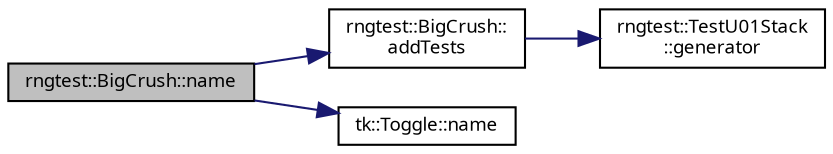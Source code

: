 digraph "rngtest::BigCrush::name"
{
 // INTERACTIVE_SVG=YES
  bgcolor="transparent";
  edge [fontname="sans-serif",fontsize="9",labelfontname="sans-serif",labelfontsize="9"];
  node [fontname="sans-serif",fontsize="9",shape=record];
  rankdir="LR";
  Node1 [label="rngtest::BigCrush::name",height=0.2,width=0.4,color="black", fillcolor="grey75", style="filled", fontcolor="black"];
  Node1 -> Node2 [color="midnightblue",fontsize="9",style="solid",fontname="sans-serif"];
  Node2 [label="rngtest::BigCrush::\laddTests",height=0.2,width=0.4,color="black",URL="$classrngtest_1_1_big_crush.html#a58d3ab7a8fe2dbff54c768b939961cc7",tooltip="Add statistical tests to battery. "];
  Node2 -> Node3 [color="midnightblue",fontsize="9",style="solid",fontname="sans-serif"];
  Node3 [label="rngtest::TestU01Stack\l::generator",height=0.2,width=0.4,color="black",URL="$classrngtest_1_1_test_u01_stack.html#a41ca68cd52407ab2e2689d18b5bb07cd",tooltip="Find RNG properties based on RNG id. "];
  Node1 -> Node4 [color="midnightblue",fontsize="9",style="solid",fontname="sans-serif"];
  Node4 [label="tk::Toggle::name",height=0.2,width=0.4,color="black",URL="$classtk_1_1_toggle.html#a0d14399ea9ad658b21582304168f4747"];
}
